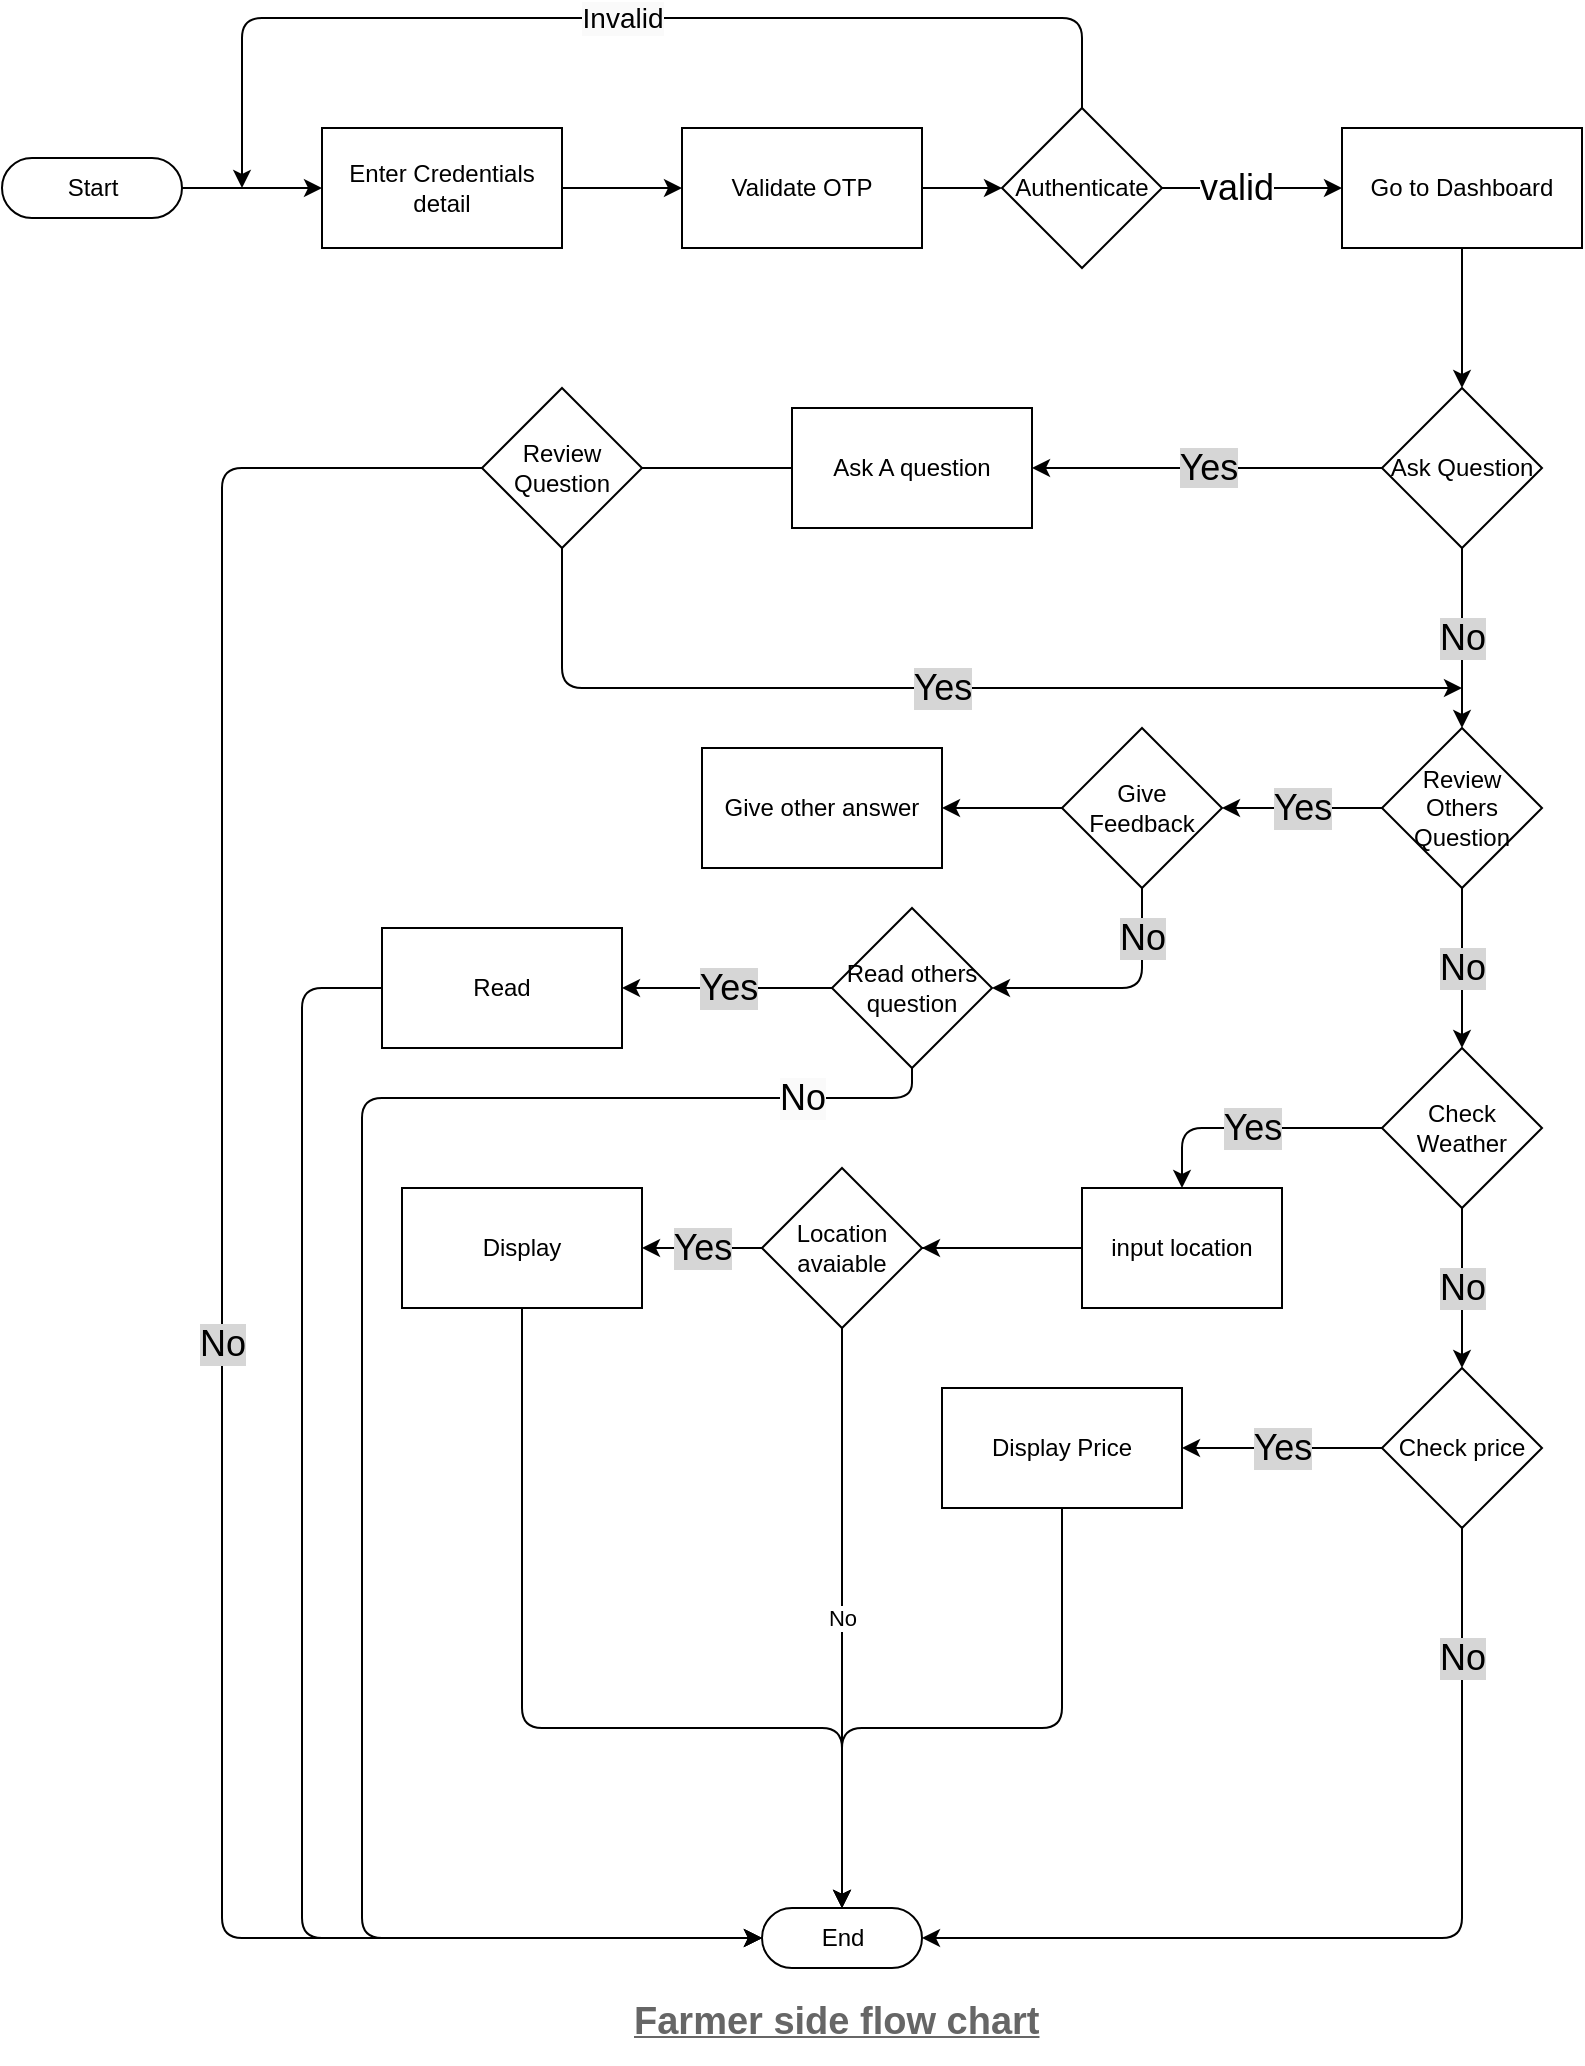 <mxfile>
    <diagram id="ENEHNLF58q4yPq5NLobx" name="Page-1">
        <mxGraphModel dx="678" dy="432" grid="1" gridSize="10" guides="1" tooltips="1" connect="1" arrows="1" fold="1" page="1" pageScale="1" pageWidth="850" pageHeight="1100" math="0" shadow="0">
            <root>
                <mxCell id="0"/>
                <mxCell id="1" parent="0"/>
                <mxCell id="5" value="" style="edgeStyle=none;html=1;" parent="1" source="2" target="4" edge="1">
                    <mxGeometry relative="1" as="geometry"/>
                </mxCell>
                <mxCell id="2" value="Enter Credentials detail" style="rounded=0;whiteSpace=wrap;html=1;" parent="1" vertex="1">
                    <mxGeometry x="190" y="102" width="120" height="60" as="geometry"/>
                </mxCell>
                <mxCell id="17" value="" style="edgeStyle=none;html=1;fontSize=18;fontColor=#000000;" parent="1" source="3" target="16" edge="1">
                    <mxGeometry relative="1" as="geometry"/>
                </mxCell>
                <mxCell id="79" value="&lt;font style=&quot;font-size: 14px&quot;&gt;Invalid&lt;/font&gt;" style="edgeStyle=none;html=1;exitX=0.5;exitY=0;exitDx=0;exitDy=0;labelBackgroundColor=#FAFAFA;fontColor=#000000;" parent="1" source="3" edge="1">
                    <mxGeometry relative="1" as="geometry">
                        <mxPoint x="150" y="132" as="targetPoint"/>
                        <Array as="points">
                            <mxPoint x="570" y="47"/>
                            <mxPoint x="150" y="47"/>
                        </Array>
                    </mxGeometry>
                </mxCell>
                <mxCell id="3" value="Authenticate" style="rhombus;whiteSpace=wrap;html=1;" parent="1" vertex="1">
                    <mxGeometry x="530" y="92" width="80" height="80" as="geometry"/>
                </mxCell>
                <mxCell id="6" value="" style="edgeStyle=none;html=1;" parent="1" source="4" target="3" edge="1">
                    <mxGeometry relative="1" as="geometry"/>
                </mxCell>
                <mxCell id="4" value="Validate OTP" style="rounded=0;whiteSpace=wrap;html=1;" parent="1" vertex="1">
                    <mxGeometry x="370" y="102" width="120" height="60" as="geometry"/>
                </mxCell>
                <mxCell id="22" value="" style="edgeStyle=none;html=1;fontSize=18;fontColor=#000000;" parent="1" source="16" target="21" edge="1">
                    <mxGeometry relative="1" as="geometry"/>
                </mxCell>
                <mxCell id="16" value="Go to Dashboard" style="whiteSpace=wrap;html=1;" parent="1" vertex="1">
                    <mxGeometry x="700" y="102" width="120" height="60" as="geometry"/>
                </mxCell>
                <mxCell id="20" value="&lt;font style=&quot;font-size: 18px&quot;&gt;valid&lt;/font&gt;" style="edgeLabel;html=1;align=center;verticalAlign=middle;resizable=0;points=[];rotation=0;labelBackgroundColor=#FFFFFF;fontColor=#000000;" parent="1" vertex="1" connectable="0">
                    <mxGeometry x="600" y="42" as="geometry">
                        <mxPoint x="47" y="90" as="offset"/>
                    </mxGeometry>
                </mxCell>
                <mxCell id="24" value="&lt;span style=&quot;background-color: rgb(214 , 214 , 214)&quot;&gt;Yes&lt;/span&gt;" style="edgeStyle=none;html=1;fontSize=18;fontColor=#000000;" parent="1" source="21" target="23" edge="1">
                    <mxGeometry relative="1" as="geometry"/>
                </mxCell>
                <mxCell id="30" value="No" style="edgeStyle=none;html=1;labelBackgroundColor=#D6D6D6;fontSize=18;fontColor=#000000;" parent="1" source="21" edge="1">
                    <mxGeometry relative="1" as="geometry">
                        <mxPoint x="760" y="402" as="targetPoint"/>
                    </mxGeometry>
                </mxCell>
                <mxCell id="21" value="Ask Question" style="rhombus;whiteSpace=wrap;html=1;" parent="1" vertex="1">
                    <mxGeometry x="720" y="232" width="80" height="80" as="geometry"/>
                </mxCell>
                <mxCell id="26" value="No" style="edgeStyle=none;html=1;labelBackgroundColor=#D6D6D6;fontSize=18;fontColor=#000000;startArrow=none;exitX=0;exitY=0.5;exitDx=0;exitDy=0;entryX=0;entryY=0.5;entryDx=0;entryDy=0;entryPerimeter=0;" parent="1" source="27" target="78" edge="1">
                    <mxGeometry relative="1" as="geometry">
                        <Array as="points">
                            <mxPoint x="140" y="272"/>
                            <mxPoint x="140" y="1007"/>
                        </Array>
                        <mxPoint x="170" y="972" as="targetPoint"/>
                    </mxGeometry>
                </mxCell>
                <mxCell id="23" value="Ask A question" style="whiteSpace=wrap;html=1;" parent="1" vertex="1">
                    <mxGeometry x="425" y="242" width="120" height="60" as="geometry"/>
                </mxCell>
                <mxCell id="31" value="Yes" style="edgeStyle=none;html=1;labelBackgroundColor=#D6D6D6;fontSize=18;fontColor=#000000;exitX=0.5;exitY=1;exitDx=0;exitDy=0;" parent="1" source="27" edge="1">
                    <mxGeometry relative="1" as="geometry">
                        <mxPoint x="760" y="382" as="targetPoint"/>
                        <Array as="points">
                            <mxPoint x="310" y="382"/>
                        </Array>
                    </mxGeometry>
                </mxCell>
                <mxCell id="27" value="Review Question" style="rhombus;whiteSpace=wrap;html=1;" parent="1" vertex="1">
                    <mxGeometry x="270" y="232" width="80" height="80" as="geometry"/>
                </mxCell>
                <mxCell id="28" value="" style="edgeStyle=none;html=1;labelBackgroundColor=#D6D6D6;fontSize=18;fontColor=#000000;endArrow=none;" parent="1" source="23" target="27" edge="1">
                    <mxGeometry relative="1" as="geometry">
                        <mxPoint x="425" y="272" as="sourcePoint"/>
                        <mxPoint x="135" y="272" as="targetPoint"/>
                    </mxGeometry>
                </mxCell>
                <mxCell id="37" value="No" style="edgeStyle=none;html=1;labelBackgroundColor=#D6D6D6;fontSize=18;fontColor=#000000;" parent="1" source="32" target="36" edge="1">
                    <mxGeometry relative="1" as="geometry"/>
                </mxCell>
                <mxCell id="44" value="Yes" style="edgeStyle=none;html=1;labelBackgroundColor=#D6D6D6;fontSize=18;fontColor=#000000;" parent="1" source="32" target="43" edge="1">
                    <mxGeometry relative="1" as="geometry"/>
                </mxCell>
                <mxCell id="32" value="Review Others Question" style="rhombus;whiteSpace=wrap;html=1;" parent="1" vertex="1">
                    <mxGeometry x="720" y="402" width="80" height="80" as="geometry"/>
                </mxCell>
                <mxCell id="39" value="No" style="edgeStyle=none;html=1;labelBackgroundColor=#D6D6D6;fontSize=18;fontColor=#000000;" parent="1" source="36" target="38" edge="1">
                    <mxGeometry relative="1" as="geometry">
                        <Array as="points">
                            <mxPoint x="760" y="682"/>
                        </Array>
                    </mxGeometry>
                </mxCell>
                <mxCell id="62" value="Yes" style="edgeStyle=none;html=1;labelBackgroundColor=#D6D6D6;fontSize=18;fontColor=#000000;exitX=0;exitY=0.5;exitDx=0;exitDy=0;entryX=0.5;entryY=0;entryDx=0;entryDy=0;" parent="1" source="36" target="61" edge="1">
                    <mxGeometry relative="1" as="geometry">
                        <mxPoint x="710" y="607" as="sourcePoint"/>
                        <Array as="points">
                            <mxPoint x="620" y="602"/>
                        </Array>
                        <mxPoint x="710" y="677" as="targetPoint"/>
                    </mxGeometry>
                </mxCell>
                <mxCell id="36" value="Check Weather" style="rhombus;whiteSpace=wrap;html=1;" parent="1" vertex="1">
                    <mxGeometry x="720" y="562" width="80" height="80" as="geometry"/>
                </mxCell>
                <mxCell id="41" value="No" style="edgeStyle=none;html=1;labelBackgroundColor=#D6D6D6;fontSize=18;fontColor=#000000;entryX=1;entryY=0.5;entryDx=0;entryDy=0;entryPerimeter=0;" parent="1" source="38" target="78" edge="1">
                    <mxGeometry x="-0.726" relative="1" as="geometry">
                        <mxPoint x="165" y="1032" as="targetPoint"/>
                        <Array as="points">
                            <mxPoint x="760" y="1007"/>
                        </Array>
                        <mxPoint as="offset"/>
                    </mxGeometry>
                </mxCell>
                <mxCell id="70" value="Yes" style="edgeStyle=none;html=1;labelBackgroundColor=#D6D6D6;fontSize=18;fontColor=#000000;" parent="1" source="38" target="69" edge="1">
                    <mxGeometry relative="1" as="geometry"/>
                </mxCell>
                <mxCell id="38" value="Check price" style="rhombus;whiteSpace=wrap;html=1;" parent="1" vertex="1">
                    <mxGeometry x="720" y="722" width="80" height="80" as="geometry"/>
                </mxCell>
                <mxCell id="46" value="" style="edgeStyle=none;html=1;labelBackgroundColor=#D6D6D6;fontSize=18;fontColor=#000000;" parent="1" source="43" target="45" edge="1">
                    <mxGeometry relative="1" as="geometry"/>
                </mxCell>
                <mxCell id="52" value="No" style="edgeStyle=none;html=1;labelBackgroundColor=#D6D6D6;fontSize=18;fontColor=#000000;exitX=0.5;exitY=1;exitDx=0;exitDy=0;entryX=1;entryY=0.5;entryDx=0;entryDy=0;" parent="1" source="43" target="51" edge="1">
                    <mxGeometry x="-0.6" relative="1" as="geometry">
                        <mxPoint x="600" y="567" as="targetPoint"/>
                        <Array as="points">
                            <mxPoint x="600" y="532"/>
                        </Array>
                        <mxPoint as="offset"/>
                    </mxGeometry>
                </mxCell>
                <mxCell id="43" value="Give Feedback" style="rhombus;whiteSpace=wrap;html=1;" parent="1" vertex="1">
                    <mxGeometry x="560" y="402" width="80" height="80" as="geometry"/>
                </mxCell>
                <mxCell id="45" value="Give other answer" style="whiteSpace=wrap;html=1;" parent="1" vertex="1">
                    <mxGeometry x="380" y="412" width="120" height="60" as="geometry"/>
                </mxCell>
                <mxCell id="54" value="Yes" style="edgeStyle=none;html=1;labelBackgroundColor=#D6D6D6;fontSize=18;fontColor=#000000;" parent="1" source="51" target="53" edge="1">
                    <mxGeometry relative="1" as="geometry"/>
                </mxCell>
                <mxCell id="84" value="No" style="edgeStyle=none;html=1;labelBackgroundColor=#FAFAFA;fontSize=18;fontColor=#000000;entryX=0;entryY=0.5;entryDx=0;entryDy=0;entryPerimeter=0;" parent="1" source="51" target="78" edge="1">
                    <mxGeometry x="-0.846" relative="1" as="geometry">
                        <mxPoint x="210" y="977" as="targetPoint"/>
                        <Array as="points">
                            <mxPoint x="485" y="587"/>
                            <mxPoint x="210" y="587"/>
                            <mxPoint x="210" y="1007"/>
                        </Array>
                        <mxPoint as="offset"/>
                    </mxGeometry>
                </mxCell>
                <mxCell id="51" value="Read others&lt;br&gt;question" style="rhombus;whiteSpace=wrap;html=1;" parent="1" vertex="1">
                    <mxGeometry x="445" y="492" width="80" height="80" as="geometry"/>
                </mxCell>
                <mxCell id="56" value="" style="edgeStyle=none;html=1;labelBackgroundColor=#D6D6D6;fontSize=18;fontColor=#000000;entryX=0;entryY=0.5;entryDx=0;entryDy=0;entryPerimeter=0;" parent="1" source="53" target="78" edge="1">
                    <mxGeometry relative="1" as="geometry">
                        <mxPoint x="400" y="1013.333" as="targetPoint"/>
                        <Array as="points">
                            <mxPoint x="180" y="532"/>
                            <mxPoint x="180" y="1007"/>
                        </Array>
                    </mxGeometry>
                </mxCell>
                <mxCell id="53" value="Read" style="whiteSpace=wrap;html=1;" parent="1" vertex="1">
                    <mxGeometry x="220" y="502" width="120" height="60" as="geometry"/>
                </mxCell>
                <mxCell id="68" value="" style="edgeStyle=none;html=1;labelBackgroundColor=#D6D6D6;fontSize=18;fontColor=#000000;exitX=0.5;exitY=1;exitDx=0;exitDy=0;entryX=0.5;entryY=0.5;entryDx=0;entryDy=-15;entryPerimeter=0;" parent="1" source="59" target="78" edge="1">
                    <mxGeometry relative="1" as="geometry">
                        <mxPoint x="450" y="982" as="targetPoint"/>
                        <Array as="points">
                            <mxPoint x="290" y="902"/>
                            <mxPoint x="450" y="902"/>
                        </Array>
                    </mxGeometry>
                </mxCell>
                <mxCell id="59" value="Display" style="whiteSpace=wrap;html=1;" parent="1" vertex="1">
                    <mxGeometry x="230" y="632" width="120" height="60" as="geometry"/>
                </mxCell>
                <mxCell id="64" value="Yes" style="edgeStyle=none;html=1;exitX=0;exitY=0.5;exitDx=0;exitDy=0;entryX=1;entryY=0.5;entryDx=0;entryDy=0;labelBackgroundColor=#D6D6D6;fontSize=18;fontColor=#000000;startArrow=none;" parent="1" source="86" target="59" edge="1">
                    <mxGeometry relative="1" as="geometry">
                        <mxPoint x="490" y="662" as="targetPoint"/>
                    </mxGeometry>
                </mxCell>
                <mxCell id="87" value="" style="edgeStyle=none;html=1;" edge="1" parent="1" source="61" target="86">
                    <mxGeometry relative="1" as="geometry"/>
                </mxCell>
                <mxCell id="61" value="input location" style="whiteSpace=wrap;html=1;" parent="1" vertex="1">
                    <mxGeometry x="570" y="632" width="100" height="60" as="geometry"/>
                </mxCell>
                <mxCell id="72" value="" style="edgeStyle=none;html=1;labelBackgroundColor=#D6D6D6;fontSize=18;fontColor=#000000;exitX=0.5;exitY=1;exitDx=0;exitDy=0;entryX=0.5;entryY=0.5;entryDx=0;entryDy=-15;entryPerimeter=0;" parent="1" source="69" target="78" edge="1">
                    <mxGeometry relative="1" as="geometry">
                        <mxPoint x="420" y="972" as="targetPoint"/>
                        <Array as="points">
                            <mxPoint x="560" y="902"/>
                            <mxPoint x="450" y="902"/>
                        </Array>
                    </mxGeometry>
                </mxCell>
                <mxCell id="69" value="Display Price" style="whiteSpace=wrap;html=1;" parent="1" vertex="1">
                    <mxGeometry x="500" y="732" width="120" height="60" as="geometry"/>
                </mxCell>
                <mxCell id="77" style="edgeStyle=none;html=1;exitX=1;exitY=0.5;exitDx=0;exitDy=0;exitPerimeter=0;entryX=0;entryY=0.5;entryDx=0;entryDy=0;" parent="1" target="2" edge="1">
                    <mxGeometry relative="1" as="geometry">
                        <Array as="points">
                            <mxPoint x="110" y="132"/>
                        </Array>
                        <mxPoint x="150" y="132" as="sourcePoint"/>
                    </mxGeometry>
                </mxCell>
                <mxCell id="76" value="Start" style="html=1;dashed=0;whitespace=wrap;shape=mxgraph.dfd.start" parent="1" vertex="1">
                    <mxGeometry x="30" y="117" width="90" height="30" as="geometry"/>
                </mxCell>
                <mxCell id="78" value="End" style="html=1;dashed=0;whitespace=wrap;shape=mxgraph.dfd.start" parent="1" vertex="1">
                    <mxGeometry x="410" y="992" width="80" height="30" as="geometry"/>
                </mxCell>
                <mxCell id="85" value="&lt;b&gt;&lt;font style=&quot;font-size: 19px&quot;&gt;&lt;u&gt;Farmer side flow chart&lt;/u&gt;&lt;/font&gt;&lt;/b&gt;" style="strokeWidth=1;shadow=0;dashed=0;align=center;html=1;shape=mxgraph.mockup.text.textBox;fontColor=#666666;align=left;fontSize=17;spacingLeft=4;spacingTop=-3;strokeColor=none;mainText=;fillColor=none;" vertex="1" parent="1">
                    <mxGeometry x="340" y="1030" width="195" height="40" as="geometry"/>
                </mxCell>
                <mxCell id="89" value="No" style="edgeStyle=none;html=1;exitX=0.5;exitY=1;exitDx=0;exitDy=0;entryX=0.5;entryY=0.5;entryDx=0;entryDy=-15;entryPerimeter=0;labelBackgroundColor=#FFFFFF;fontColor=#000000;" edge="1" parent="1" source="86" target="78">
                    <mxGeometry relative="1" as="geometry"/>
                </mxCell>
                <mxCell id="86" value="Location avaiable" style="rhombus;whiteSpace=wrap;html=1;" vertex="1" parent="1">
                    <mxGeometry x="410" y="622" width="80" height="80" as="geometry"/>
                </mxCell>
                <mxCell id="88" value="" style="edgeStyle=none;html=1;exitX=0;exitY=0.5;exitDx=0;exitDy=0;entryX=1;entryY=0.5;entryDx=0;entryDy=0;labelBackgroundColor=#D6D6D6;fontSize=18;fontColor=#000000;endArrow=none;" edge="1" parent="1" source="61" target="86">
                    <mxGeometry relative="1" as="geometry">
                        <mxPoint x="380" y="662" as="targetPoint"/>
                        <mxPoint x="570" y="662" as="sourcePoint"/>
                    </mxGeometry>
                </mxCell>
            </root>
        </mxGraphModel>
    </diagram>
</mxfile>